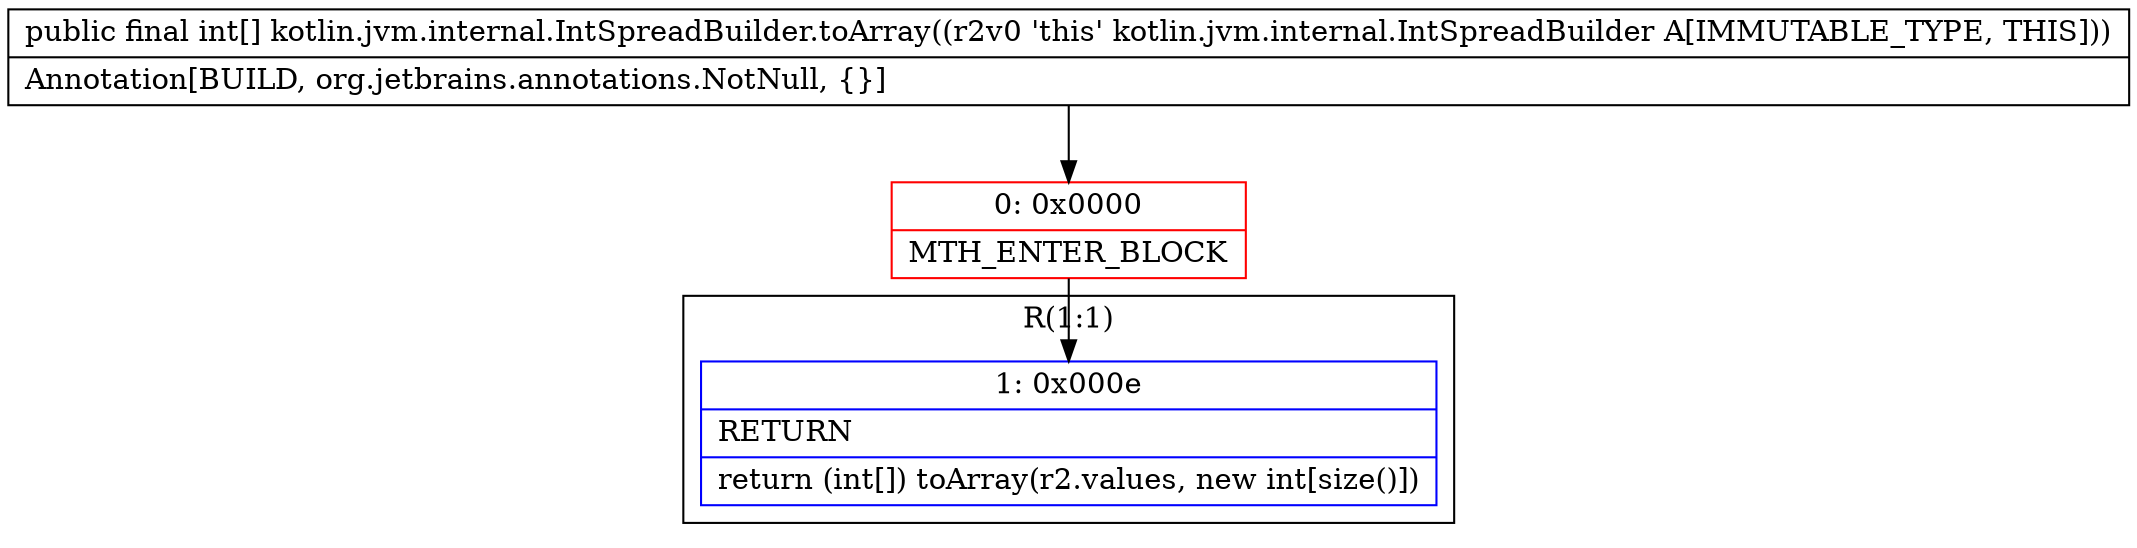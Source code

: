 digraph "CFG forkotlin.jvm.internal.IntSpreadBuilder.toArray()[I" {
subgraph cluster_Region_1293133070 {
label = "R(1:1)";
node [shape=record,color=blue];
Node_1 [shape=record,label="{1\:\ 0x000e|RETURN\l|return (int[]) toArray(r2.values, new int[size()])\l}"];
}
Node_0 [shape=record,color=red,label="{0\:\ 0x0000|MTH_ENTER_BLOCK\l}"];
MethodNode[shape=record,label="{public final int[] kotlin.jvm.internal.IntSpreadBuilder.toArray((r2v0 'this' kotlin.jvm.internal.IntSpreadBuilder A[IMMUTABLE_TYPE, THIS]))  | Annotation[BUILD, org.jetbrains.annotations.NotNull, \{\}]\l}"];
MethodNode -> Node_0;
Node_0 -> Node_1;
}

